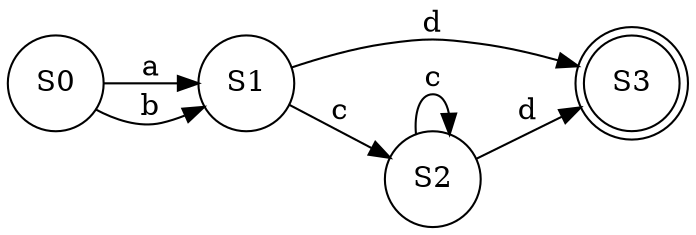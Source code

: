 digraph finite_state_machine {
    rankdir=LR;
    size="8,5"
    node [shape = doublecircle]; S3;
    node [shape = circle];

    S0 -> S1 [ label = "a" ];
    S0 -> S1 [ label = "b" ];
    S1 -> S2 [ label = "c" ];
    S2 -> S2 [ label = "c" ];
    S1 -> S3 [ label = "d" ];
    S2 -> S3 [ label = "d" ];
}
